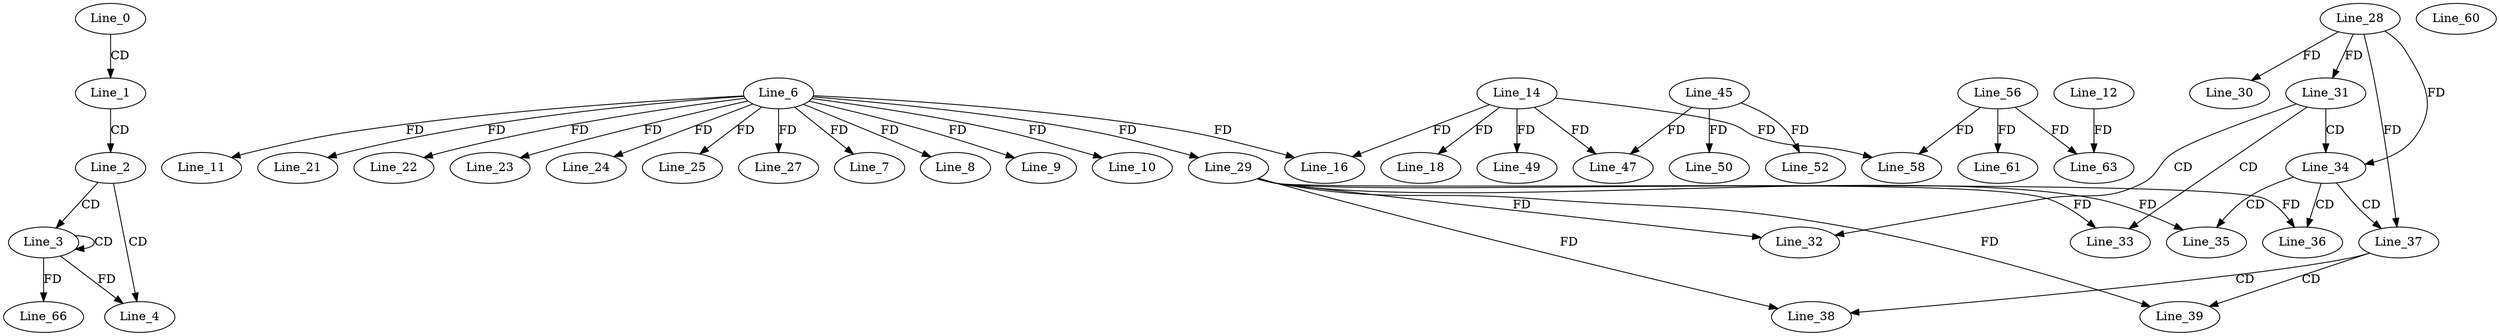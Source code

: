 digraph G {
  Line_0;
  Line_1;
  Line_2;
  Line_3;
  Line_3;
  Line_4;
  Line_6;
  Line_7;
  Line_8;
  Line_9;
  Line_10;
  Line_11;
  Line_16;
  Line_14;
  Line_18;
  Line_21;
  Line_22;
  Line_23;
  Line_24;
  Line_25;
  Line_27;
  Line_29;
  Line_28;
  Line_30;
  Line_31;
  Line_32;
  Line_29;
  Line_32;
  Line_33;
  Line_33;
  Line_34;
  Line_35;
  Line_35;
  Line_36;
  Line_36;
  Line_37;
  Line_38;
  Line_38;
  Line_39;
  Line_39;
  Line_47;
  Line_45;
  Line_49;
  Line_50;
  Line_52;
  Line_58;
  Line_56;
  Line_60;
  Line_61;
  Line_12;
  Line_63;
  Line_63;
  Line_66;
  Line_0 -> Line_1 [ label="CD" ];
  Line_1 -> Line_2 [ label="CD" ];
  Line_2 -> Line_3 [ label="CD" ];
  Line_3 -> Line_3 [ label="CD" ];
  Line_2 -> Line_4 [ label="CD" ];
  Line_3 -> Line_4 [ label="FD" ];
  Line_6 -> Line_7 [ label="FD" ];
  Line_6 -> Line_8 [ label="FD" ];
  Line_6 -> Line_9 [ label="FD" ];
  Line_6 -> Line_10 [ label="FD" ];
  Line_6 -> Line_11 [ label="FD" ];
  Line_6 -> Line_16 [ label="FD" ];
  Line_14 -> Line_16 [ label="FD" ];
  Line_14 -> Line_18 [ label="FD" ];
  Line_6 -> Line_21 [ label="FD" ];
  Line_6 -> Line_22 [ label="FD" ];
  Line_6 -> Line_23 [ label="FD" ];
  Line_6 -> Line_24 [ label="FD" ];
  Line_6 -> Line_25 [ label="FD" ];
  Line_6 -> Line_27 [ label="FD" ];
  Line_6 -> Line_29 [ label="FD" ];
  Line_28 -> Line_30 [ label="FD" ];
  Line_28 -> Line_31 [ label="FD" ];
  Line_31 -> Line_32 [ label="CD" ];
  Line_29 -> Line_32 [ label="FD" ];
  Line_31 -> Line_33 [ label="CD" ];
  Line_29 -> Line_33 [ label="FD" ];
  Line_31 -> Line_34 [ label="CD" ];
  Line_28 -> Line_34 [ label="FD" ];
  Line_34 -> Line_35 [ label="CD" ];
  Line_29 -> Line_35 [ label="FD" ];
  Line_34 -> Line_36 [ label="CD" ];
  Line_29 -> Line_36 [ label="FD" ];
  Line_34 -> Line_37 [ label="CD" ];
  Line_28 -> Line_37 [ label="FD" ];
  Line_37 -> Line_38 [ label="CD" ];
  Line_29 -> Line_38 [ label="FD" ];
  Line_37 -> Line_39 [ label="CD" ];
  Line_29 -> Line_39 [ label="FD" ];
  Line_14 -> Line_47 [ label="FD" ];
  Line_45 -> Line_47 [ label="FD" ];
  Line_14 -> Line_49 [ label="FD" ];
  Line_45 -> Line_50 [ label="FD" ];
  Line_45 -> Line_52 [ label="FD" ];
  Line_14 -> Line_58 [ label="FD" ];
  Line_56 -> Line_58 [ label="FD" ];
  Line_56 -> Line_61 [ label="FD" ];
  Line_12 -> Line_63 [ label="FD" ];
  Line_56 -> Line_63 [ label="FD" ];
  Line_3 -> Line_66 [ label="FD" ];
}
